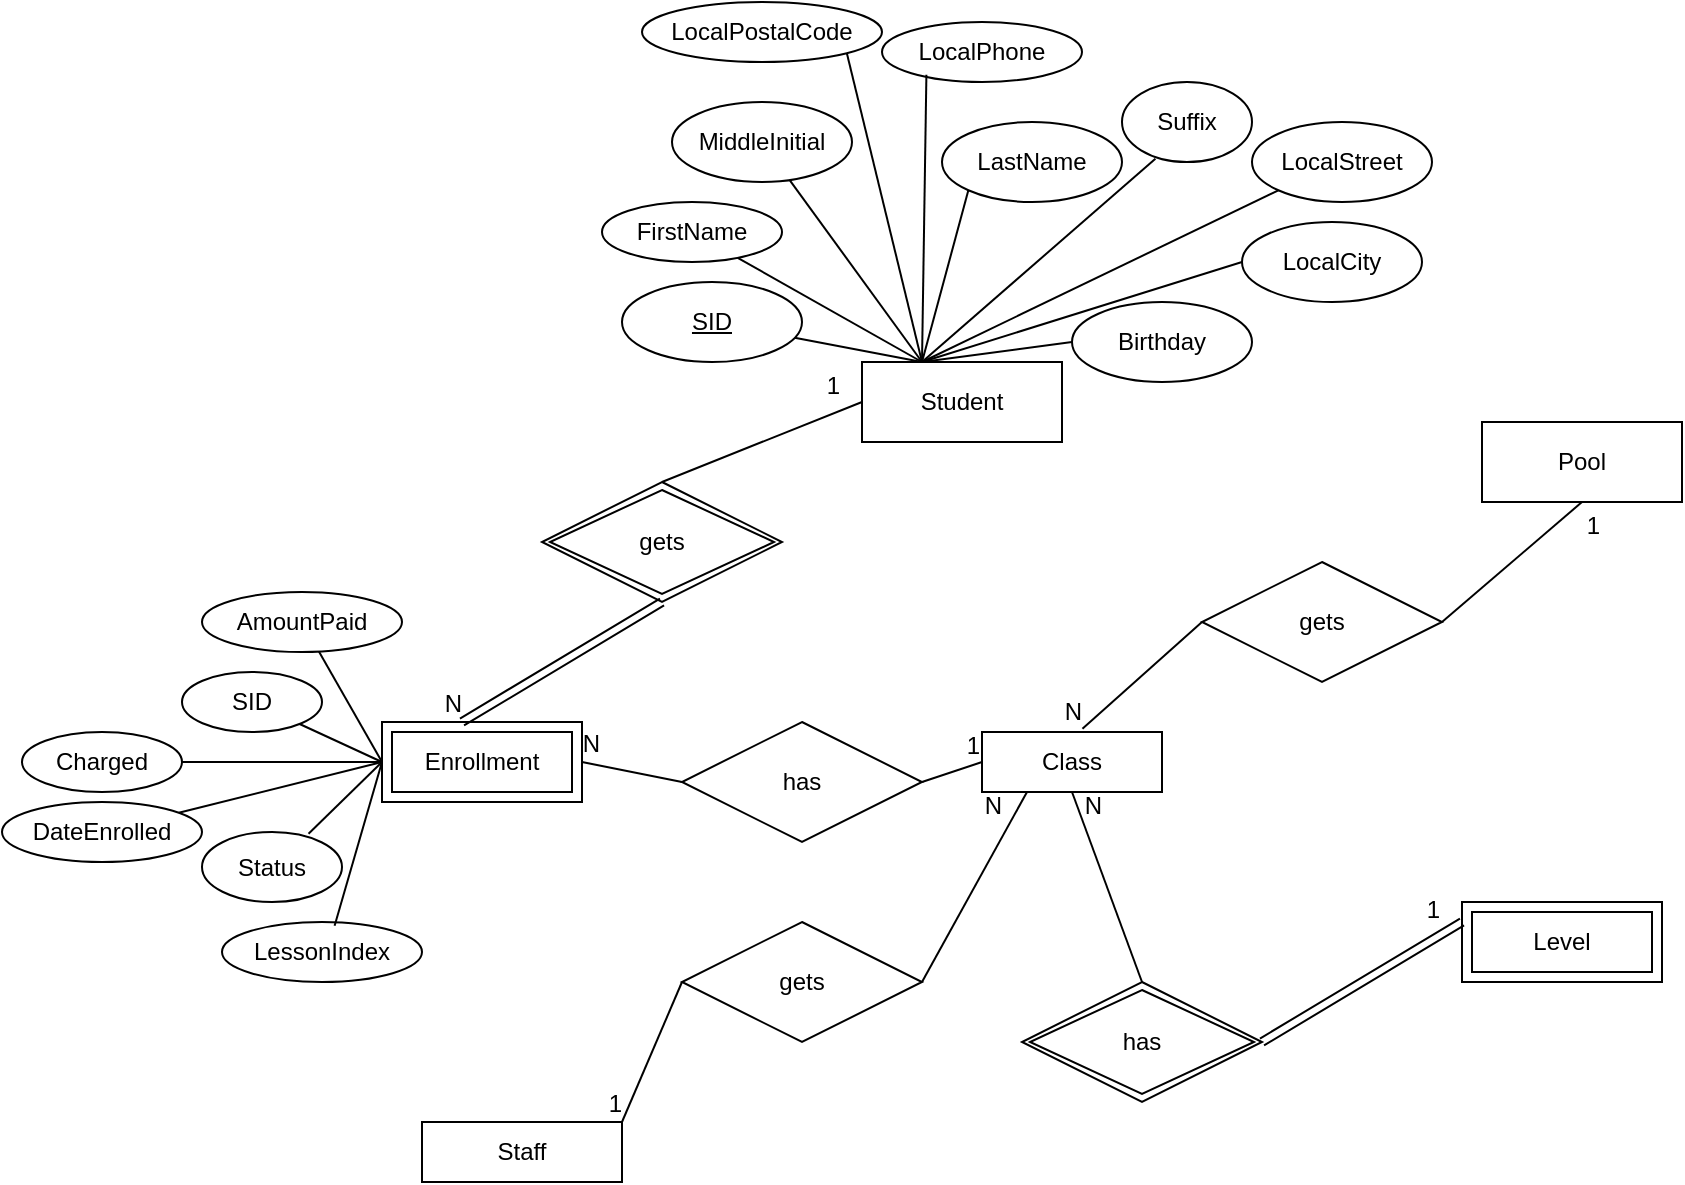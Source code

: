 <mxfile version="15.7.3" type="github">
  <diagram id="IuRK4OOVFnM3gcbih9Tb" name="Page-1">
    <mxGraphModel dx="1396" dy="335" grid="1" gridSize="10" guides="1" tooltips="1" connect="1" arrows="1" fold="1" page="1" pageScale="1" pageWidth="850" pageHeight="1100" math="0" shadow="0">
      <root>
        <mxCell id="0" />
        <mxCell id="1" parent="0" />
        <mxCell id="EqGL3WKhdZ_vhaVdY7gF-1" value="Class" style="rounded=0;whiteSpace=wrap;html=1;" vertex="1" parent="1">
          <mxGeometry x="390" y="575" width="90" height="30" as="geometry" />
        </mxCell>
        <mxCell id="EqGL3WKhdZ_vhaVdY7gF-3" value="Pool" style="rounded=0;whiteSpace=wrap;html=1;" vertex="1" parent="1">
          <mxGeometry x="640" y="420" width="100" height="40" as="geometry" />
        </mxCell>
        <mxCell id="EqGL3WKhdZ_vhaVdY7gF-4" value="Staff" style="rounded=0;whiteSpace=wrap;html=1;" vertex="1" parent="1">
          <mxGeometry x="110" y="770" width="100" height="30" as="geometry" />
        </mxCell>
        <mxCell id="EqGL3WKhdZ_vhaVdY7gF-6" value="Student" style="rounded=0;whiteSpace=wrap;html=1;" vertex="1" parent="1">
          <mxGeometry x="330" y="390" width="100" height="40" as="geometry" />
        </mxCell>
        <mxCell id="EqGL3WKhdZ_vhaVdY7gF-7" value="Enrollment" style="shape=ext;margin=3;double=1;whiteSpace=wrap;html=1;align=center;" vertex="1" parent="1">
          <mxGeometry x="90" y="570" width="100" height="40" as="geometry" />
        </mxCell>
        <mxCell id="EqGL3WKhdZ_vhaVdY7gF-8" value="Level" style="shape=ext;margin=3;double=1;whiteSpace=wrap;html=1;align=center;" vertex="1" parent="1">
          <mxGeometry x="630" y="660" width="100" height="40" as="geometry" />
        </mxCell>
        <mxCell id="EqGL3WKhdZ_vhaVdY7gF-10" value="has" style="shape=rhombus;double=1;perimeter=rhombusPerimeter;whiteSpace=wrap;html=1;align=center;" vertex="1" parent="1">
          <mxGeometry x="410" y="700" width="120" height="60" as="geometry" />
        </mxCell>
        <mxCell id="EqGL3WKhdZ_vhaVdY7gF-11" value="gets" style="shape=rhombus;double=1;perimeter=rhombusPerimeter;whiteSpace=wrap;html=1;align=center;" vertex="1" parent="1">
          <mxGeometry x="170" y="450" width="120" height="60" as="geometry" />
        </mxCell>
        <mxCell id="EqGL3WKhdZ_vhaVdY7gF-16" value="" style="shape=link;html=1;rounded=0;endArrow=none;endFill=0;entryX=0;entryY=0.25;entryDx=0;entryDy=0;exitX=1;exitY=0.5;exitDx=0;exitDy=0;" edge="1" parent="1" source="EqGL3WKhdZ_vhaVdY7gF-10" target="EqGL3WKhdZ_vhaVdY7gF-8">
          <mxGeometry relative="1" as="geometry">
            <mxPoint x="629.8" y="440" as="sourcePoint" />
            <mxPoint x="630" y="508" as="targetPoint" />
          </mxGeometry>
        </mxCell>
        <mxCell id="EqGL3WKhdZ_vhaVdY7gF-17" value="1" style="resizable=0;html=1;align=right;verticalAlign=bottom;" connectable="0" vertex="1" parent="EqGL3WKhdZ_vhaVdY7gF-16">
          <mxGeometry x="1" relative="1" as="geometry">
            <mxPoint x="-10" y="2" as="offset" />
          </mxGeometry>
        </mxCell>
        <mxCell id="EqGL3WKhdZ_vhaVdY7gF-18" value="" style="shape=link;html=1;rounded=0;endArrow=none;endFill=0;entryX=0.4;entryY=0;entryDx=0;entryDy=0;entryPerimeter=0;exitX=0.5;exitY=1;exitDx=0;exitDy=0;" edge="1" parent="1" source="EqGL3WKhdZ_vhaVdY7gF-11" target="EqGL3WKhdZ_vhaVdY7gF-7">
          <mxGeometry relative="1" as="geometry">
            <mxPoint x="130" y="500" as="sourcePoint" />
            <mxPoint x="290" y="500" as="targetPoint" />
          </mxGeometry>
        </mxCell>
        <mxCell id="EqGL3WKhdZ_vhaVdY7gF-19" value="N" style="resizable=0;html=1;align=right;verticalAlign=bottom;" connectable="0" vertex="1" parent="EqGL3WKhdZ_vhaVdY7gF-18">
          <mxGeometry x="1" relative="1" as="geometry" />
        </mxCell>
        <mxCell id="EqGL3WKhdZ_vhaVdY7gF-20" value="" style="endArrow=none;html=1;rounded=0;entryX=0;entryY=0.5;entryDx=0;entryDy=0;exitX=0.5;exitY=0;exitDx=0;exitDy=0;" edge="1" parent="1" source="EqGL3WKhdZ_vhaVdY7gF-11" target="EqGL3WKhdZ_vhaVdY7gF-6">
          <mxGeometry relative="1" as="geometry">
            <mxPoint x="280" y="450" as="sourcePoint" />
            <mxPoint x="440" y="450" as="targetPoint" />
          </mxGeometry>
        </mxCell>
        <mxCell id="EqGL3WKhdZ_vhaVdY7gF-21" value="1" style="resizable=0;html=1;align=right;verticalAlign=bottom;" connectable="0" vertex="1" parent="EqGL3WKhdZ_vhaVdY7gF-20">
          <mxGeometry x="1" relative="1" as="geometry">
            <mxPoint x="-10" as="offset" />
          </mxGeometry>
        </mxCell>
        <mxCell id="EqGL3WKhdZ_vhaVdY7gF-22" value="" style="endArrow=none;html=1;rounded=0;entryX=0.5;entryY=1;entryDx=0;entryDy=0;exitX=0.5;exitY=0;exitDx=0;exitDy=0;" edge="1" parent="1" source="EqGL3WKhdZ_vhaVdY7gF-10" target="EqGL3WKhdZ_vhaVdY7gF-1">
          <mxGeometry relative="1" as="geometry">
            <mxPoint x="600" y="440" as="sourcePoint" />
            <mxPoint x="760" y="440" as="targetPoint" />
          </mxGeometry>
        </mxCell>
        <mxCell id="EqGL3WKhdZ_vhaVdY7gF-23" value="N" style="resizable=0;html=1;align=right;verticalAlign=bottom;" connectable="0" vertex="1" parent="EqGL3WKhdZ_vhaVdY7gF-22">
          <mxGeometry x="1" relative="1" as="geometry">
            <mxPoint x="15" y="15" as="offset" />
          </mxGeometry>
        </mxCell>
        <mxCell id="EqGL3WKhdZ_vhaVdY7gF-27" value="has" style="shape=rhombus;perimeter=rhombusPerimeter;whiteSpace=wrap;html=1;align=center;" vertex="1" parent="1">
          <mxGeometry x="240" y="570" width="120" height="60" as="geometry" />
        </mxCell>
        <mxCell id="EqGL3WKhdZ_vhaVdY7gF-28" value="" style="endArrow=none;html=1;rounded=0;entryX=0;entryY=0.5;entryDx=0;entryDy=0;exitX=1;exitY=0.5;exitDx=0;exitDy=0;" edge="1" parent="1" source="EqGL3WKhdZ_vhaVdY7gF-27" target="EqGL3WKhdZ_vhaVdY7gF-1">
          <mxGeometry relative="1" as="geometry">
            <mxPoint x="330" y="620" as="sourcePoint" />
            <mxPoint x="490" y="620" as="targetPoint" />
          </mxGeometry>
        </mxCell>
        <mxCell id="EqGL3WKhdZ_vhaVdY7gF-29" value="1" style="resizable=0;html=1;align=right;verticalAlign=bottom;" connectable="0" vertex="1" parent="EqGL3WKhdZ_vhaVdY7gF-28">
          <mxGeometry x="1" relative="1" as="geometry" />
        </mxCell>
        <mxCell id="EqGL3WKhdZ_vhaVdY7gF-30" value="" style="endArrow=none;html=1;rounded=0;entryX=1;entryY=0.5;entryDx=0;entryDy=0;" edge="1" parent="1" target="EqGL3WKhdZ_vhaVdY7gF-7">
          <mxGeometry relative="1" as="geometry">
            <mxPoint x="240" y="600" as="sourcePoint" />
            <mxPoint x="490" y="620" as="targetPoint" />
          </mxGeometry>
        </mxCell>
        <mxCell id="EqGL3WKhdZ_vhaVdY7gF-31" value="N" style="resizable=0;html=1;align=right;verticalAlign=bottom;" connectable="0" vertex="1" parent="EqGL3WKhdZ_vhaVdY7gF-30">
          <mxGeometry x="1" relative="1" as="geometry">
            <mxPoint x="10" as="offset" />
          </mxGeometry>
        </mxCell>
        <mxCell id="EqGL3WKhdZ_vhaVdY7gF-32" value="gets" style="shape=rhombus;perimeter=rhombusPerimeter;whiteSpace=wrap;html=1;align=center;" vertex="1" parent="1">
          <mxGeometry x="500" y="490" width="120" height="60" as="geometry" />
        </mxCell>
        <mxCell id="EqGL3WKhdZ_vhaVdY7gF-33" value="" style="endArrow=none;html=1;rounded=0;entryX=0.5;entryY=1;entryDx=0;entryDy=0;exitX=1;exitY=0.5;exitDx=0;exitDy=0;" edge="1" parent="1" source="EqGL3WKhdZ_vhaVdY7gF-32" target="EqGL3WKhdZ_vhaVdY7gF-3">
          <mxGeometry relative="1" as="geometry">
            <mxPoint x="480" y="520" as="sourcePoint" />
            <mxPoint x="640" y="520" as="targetPoint" />
          </mxGeometry>
        </mxCell>
        <mxCell id="EqGL3WKhdZ_vhaVdY7gF-34" value="1" style="resizable=0;html=1;align=right;verticalAlign=bottom;" connectable="0" vertex="1" parent="EqGL3WKhdZ_vhaVdY7gF-33">
          <mxGeometry x="1" relative="1" as="geometry">
            <mxPoint x="10" y="20" as="offset" />
          </mxGeometry>
        </mxCell>
        <mxCell id="EqGL3WKhdZ_vhaVdY7gF-35" value="" style="endArrow=none;html=1;rounded=0;exitX=0;exitY=0.5;exitDx=0;exitDy=0;entryX=0.558;entryY=-0.053;entryDx=0;entryDy=0;entryPerimeter=0;" edge="1" parent="1" source="EqGL3WKhdZ_vhaVdY7gF-32" target="EqGL3WKhdZ_vhaVdY7gF-1">
          <mxGeometry relative="1" as="geometry">
            <mxPoint x="480" y="520" as="sourcePoint" />
            <mxPoint x="440" y="570" as="targetPoint" />
          </mxGeometry>
        </mxCell>
        <mxCell id="EqGL3WKhdZ_vhaVdY7gF-36" value="N" style="resizable=0;html=1;align=right;verticalAlign=bottom;" connectable="0" vertex="1" parent="EqGL3WKhdZ_vhaVdY7gF-35">
          <mxGeometry x="1" relative="1" as="geometry" />
        </mxCell>
        <mxCell id="EqGL3WKhdZ_vhaVdY7gF-37" value="gets" style="shape=rhombus;perimeter=rhombusPerimeter;whiteSpace=wrap;html=1;align=center;" vertex="1" parent="1">
          <mxGeometry x="240" y="670" width="120" height="60" as="geometry" />
        </mxCell>
        <mxCell id="EqGL3WKhdZ_vhaVdY7gF-38" value="" style="endArrow=none;html=1;rounded=0;exitX=1;exitY=0.5;exitDx=0;exitDy=0;entryX=0.25;entryY=1;entryDx=0;entryDy=0;" edge="1" parent="1" source="EqGL3WKhdZ_vhaVdY7gF-37" target="EqGL3WKhdZ_vhaVdY7gF-1">
          <mxGeometry relative="1" as="geometry">
            <mxPoint x="330" y="620" as="sourcePoint" />
            <mxPoint x="490" y="620" as="targetPoint" />
          </mxGeometry>
        </mxCell>
        <mxCell id="EqGL3WKhdZ_vhaVdY7gF-39" value="N" style="resizable=0;html=1;align=right;verticalAlign=bottom;" connectable="0" vertex="1" parent="EqGL3WKhdZ_vhaVdY7gF-38">
          <mxGeometry x="1" relative="1" as="geometry">
            <mxPoint x="-12" y="15" as="offset" />
          </mxGeometry>
        </mxCell>
        <mxCell id="EqGL3WKhdZ_vhaVdY7gF-40" value="" style="endArrow=none;html=1;rounded=0;exitX=0;exitY=0.5;exitDx=0;exitDy=0;" edge="1" parent="1" source="EqGL3WKhdZ_vhaVdY7gF-37">
          <mxGeometry relative="1" as="geometry">
            <mxPoint x="230" y="700" as="sourcePoint" />
            <mxPoint x="210" y="770" as="targetPoint" />
          </mxGeometry>
        </mxCell>
        <mxCell id="EqGL3WKhdZ_vhaVdY7gF-41" value="1" style="resizable=0;html=1;align=right;verticalAlign=bottom;" connectable="0" vertex="1" parent="EqGL3WKhdZ_vhaVdY7gF-40">
          <mxGeometry x="1" relative="1" as="geometry" />
        </mxCell>
        <mxCell id="EqGL3WKhdZ_vhaVdY7gF-43" value="SID" style="ellipse;whiteSpace=wrap;html=1;align=center;fontStyle=4;" vertex="1" parent="1">
          <mxGeometry x="210" y="350" width="90" height="40" as="geometry" />
        </mxCell>
        <mxCell id="EqGL3WKhdZ_vhaVdY7gF-44" value="FirstName" style="ellipse;whiteSpace=wrap;html=1;align=center;" vertex="1" parent="1">
          <mxGeometry x="200" y="310" width="90" height="30" as="geometry" />
        </mxCell>
        <mxCell id="EqGL3WKhdZ_vhaVdY7gF-45" value="MiddleInitial" style="ellipse;whiteSpace=wrap;html=1;align=center;" vertex="1" parent="1">
          <mxGeometry x="235" y="260" width="90" height="40" as="geometry" />
        </mxCell>
        <mxCell id="EqGL3WKhdZ_vhaVdY7gF-46" value="LastName" style="ellipse;whiteSpace=wrap;html=1;align=center;" vertex="1" parent="1">
          <mxGeometry x="370" y="270" width="90" height="40" as="geometry" />
        </mxCell>
        <mxCell id="EqGL3WKhdZ_vhaVdY7gF-47" value="Suffix" style="ellipse;whiteSpace=wrap;html=1;align=center;" vertex="1" parent="1">
          <mxGeometry x="460" y="250" width="65" height="40" as="geometry" />
        </mxCell>
        <mxCell id="EqGL3WKhdZ_vhaVdY7gF-48" value="Birthday" style="ellipse;whiteSpace=wrap;html=1;align=center;" vertex="1" parent="1">
          <mxGeometry x="435" y="360" width="90" height="40" as="geometry" />
        </mxCell>
        <mxCell id="EqGL3WKhdZ_vhaVdY7gF-49" value="LocalStreet" style="ellipse;whiteSpace=wrap;html=1;align=center;" vertex="1" parent="1">
          <mxGeometry x="525" y="270" width="90" height="40" as="geometry" />
        </mxCell>
        <mxCell id="EqGL3WKhdZ_vhaVdY7gF-50" value="LocalCity" style="ellipse;whiteSpace=wrap;html=1;align=center;" vertex="1" parent="1">
          <mxGeometry x="520" y="320" width="90" height="40" as="geometry" />
        </mxCell>
        <mxCell id="EqGL3WKhdZ_vhaVdY7gF-51" value="LocalPostalCode" style="ellipse;whiteSpace=wrap;html=1;align=center;" vertex="1" parent="1">
          <mxGeometry x="220" y="210" width="120" height="30" as="geometry" />
        </mxCell>
        <mxCell id="EqGL3WKhdZ_vhaVdY7gF-52" value="LocalPhone" style="ellipse;whiteSpace=wrap;html=1;align=center;" vertex="1" parent="1">
          <mxGeometry x="340" y="220" width="100" height="30" as="geometry" />
        </mxCell>
        <mxCell id="EqGL3WKhdZ_vhaVdY7gF-54" value="" style="endArrow=none;html=1;rounded=0;" edge="1" parent="1" source="EqGL3WKhdZ_vhaVdY7gF-43">
          <mxGeometry relative="1" as="geometry">
            <mxPoint x="370" y="320" as="sourcePoint" />
            <mxPoint x="360" y="390" as="targetPoint" />
          </mxGeometry>
        </mxCell>
        <mxCell id="EqGL3WKhdZ_vhaVdY7gF-55" value="" style="endArrow=none;html=1;rounded=0;" edge="1" parent="1" target="EqGL3WKhdZ_vhaVdY7gF-44">
          <mxGeometry relative="1" as="geometry">
            <mxPoint x="360" y="390" as="sourcePoint" />
            <mxPoint x="530" y="320" as="targetPoint" />
          </mxGeometry>
        </mxCell>
        <mxCell id="EqGL3WKhdZ_vhaVdY7gF-56" value="" style="endArrow=none;html=1;rounded=0;entryX=0;entryY=0.5;entryDx=0;entryDy=0;" edge="1" parent="1" target="EqGL3WKhdZ_vhaVdY7gF-48">
          <mxGeometry relative="1" as="geometry">
            <mxPoint x="360" y="390" as="sourcePoint" />
            <mxPoint x="530" y="320" as="targetPoint" />
          </mxGeometry>
        </mxCell>
        <mxCell id="EqGL3WKhdZ_vhaVdY7gF-57" value="" style="endArrow=none;html=1;rounded=0;entryX=0;entryY=0.5;entryDx=0;entryDy=0;" edge="1" parent="1" target="EqGL3WKhdZ_vhaVdY7gF-50">
          <mxGeometry relative="1" as="geometry">
            <mxPoint x="360" y="390" as="sourcePoint" />
            <mxPoint x="530" y="320" as="targetPoint" />
          </mxGeometry>
        </mxCell>
        <mxCell id="EqGL3WKhdZ_vhaVdY7gF-58" value="" style="endArrow=none;html=1;rounded=0;entryX=0;entryY=1;entryDx=0;entryDy=0;" edge="1" parent="1" target="EqGL3WKhdZ_vhaVdY7gF-49">
          <mxGeometry relative="1" as="geometry">
            <mxPoint x="360" y="390" as="sourcePoint" />
            <mxPoint x="530" y="320" as="targetPoint" />
          </mxGeometry>
        </mxCell>
        <mxCell id="EqGL3WKhdZ_vhaVdY7gF-59" value="" style="endArrow=none;html=1;rounded=0;entryX=0.257;entryY=0.959;entryDx=0;entryDy=0;entryPerimeter=0;" edge="1" parent="1" target="EqGL3WKhdZ_vhaVdY7gF-47">
          <mxGeometry relative="1" as="geometry">
            <mxPoint x="360" y="390" as="sourcePoint" />
            <mxPoint x="530" y="320" as="targetPoint" />
          </mxGeometry>
        </mxCell>
        <mxCell id="EqGL3WKhdZ_vhaVdY7gF-60" value="" style="endArrow=none;html=1;rounded=0;" edge="1" parent="1" target="EqGL3WKhdZ_vhaVdY7gF-45">
          <mxGeometry relative="1" as="geometry">
            <mxPoint x="360" y="390" as="sourcePoint" />
            <mxPoint x="530" y="320" as="targetPoint" />
          </mxGeometry>
        </mxCell>
        <mxCell id="EqGL3WKhdZ_vhaVdY7gF-61" value="" style="endArrow=none;html=1;rounded=0;entryX=0;entryY=1;entryDx=0;entryDy=0;" edge="1" parent="1" target="EqGL3WKhdZ_vhaVdY7gF-46">
          <mxGeometry relative="1" as="geometry">
            <mxPoint x="360" y="390" as="sourcePoint" />
            <mxPoint x="530" y="320" as="targetPoint" />
          </mxGeometry>
        </mxCell>
        <mxCell id="EqGL3WKhdZ_vhaVdY7gF-62" value="" style="endArrow=none;html=1;rounded=0;entryX=1;entryY=1;entryDx=0;entryDy=0;" edge="1" parent="1" target="EqGL3WKhdZ_vhaVdY7gF-51">
          <mxGeometry relative="1" as="geometry">
            <mxPoint x="360" y="390" as="sourcePoint" />
            <mxPoint x="530" y="320" as="targetPoint" />
          </mxGeometry>
        </mxCell>
        <mxCell id="EqGL3WKhdZ_vhaVdY7gF-63" value="" style="endArrow=none;html=1;rounded=0;entryX=0.222;entryY=0.879;entryDx=0;entryDy=0;entryPerimeter=0;" edge="1" parent="1" target="EqGL3WKhdZ_vhaVdY7gF-52">
          <mxGeometry relative="1" as="geometry">
            <mxPoint x="360" y="390" as="sourcePoint" />
            <mxPoint x="530" y="320" as="targetPoint" />
          </mxGeometry>
        </mxCell>
        <mxCell id="EqGL3WKhdZ_vhaVdY7gF-65" value="SID" style="ellipse;whiteSpace=wrap;html=1;align=center;" vertex="1" parent="1">
          <mxGeometry x="-10" y="545" width="70" height="30" as="geometry" />
        </mxCell>
        <mxCell id="EqGL3WKhdZ_vhaVdY7gF-66" value="LessonIndex" style="ellipse;whiteSpace=wrap;html=1;align=center;" vertex="1" parent="1">
          <mxGeometry x="10" y="670" width="100" height="30" as="geometry" />
        </mxCell>
        <mxCell id="EqGL3WKhdZ_vhaVdY7gF-67" value="Status" style="ellipse;whiteSpace=wrap;html=1;align=center;" vertex="1" parent="1">
          <mxGeometry y="625" width="70" height="35" as="geometry" />
        </mxCell>
        <mxCell id="EqGL3WKhdZ_vhaVdY7gF-69" value="Charged" style="ellipse;whiteSpace=wrap;html=1;align=center;" vertex="1" parent="1">
          <mxGeometry x="-90" y="575" width="80" height="30" as="geometry" />
        </mxCell>
        <mxCell id="EqGL3WKhdZ_vhaVdY7gF-71" value="AmountPaid" style="ellipse;whiteSpace=wrap;html=1;align=center;" vertex="1" parent="1">
          <mxGeometry y="505" width="100" height="30" as="geometry" />
        </mxCell>
        <mxCell id="EqGL3WKhdZ_vhaVdY7gF-72" value="DateEnrolled" style="ellipse;whiteSpace=wrap;html=1;align=center;" vertex="1" parent="1">
          <mxGeometry x="-100" y="610" width="100" height="30" as="geometry" />
        </mxCell>
        <mxCell id="EqGL3WKhdZ_vhaVdY7gF-73" value="" style="endArrow=none;html=1;rounded=0;entryX=0;entryY=0.5;entryDx=0;entryDy=0;" edge="1" parent="1" source="EqGL3WKhdZ_vhaVdY7gF-65" target="EqGL3WKhdZ_vhaVdY7gF-7">
          <mxGeometry relative="1" as="geometry">
            <mxPoint x="70" y="640" as="sourcePoint" />
            <mxPoint x="230" y="640" as="targetPoint" />
          </mxGeometry>
        </mxCell>
        <mxCell id="EqGL3WKhdZ_vhaVdY7gF-74" value="" style="endArrow=none;html=1;rounded=0;" edge="1" parent="1" source="EqGL3WKhdZ_vhaVdY7gF-71">
          <mxGeometry relative="1" as="geometry">
            <mxPoint x="70" y="640" as="sourcePoint" />
            <mxPoint x="90" y="590" as="targetPoint" />
          </mxGeometry>
        </mxCell>
        <mxCell id="EqGL3WKhdZ_vhaVdY7gF-75" value="" style="endArrow=none;html=1;rounded=0;exitX=0;exitY=0.5;exitDx=0;exitDy=0;entryX=0.761;entryY=0.026;entryDx=0;entryDy=0;entryPerimeter=0;" edge="1" parent="1" source="EqGL3WKhdZ_vhaVdY7gF-7" target="EqGL3WKhdZ_vhaVdY7gF-67">
          <mxGeometry relative="1" as="geometry">
            <mxPoint x="70" y="640" as="sourcePoint" />
            <mxPoint x="230" y="640" as="targetPoint" />
          </mxGeometry>
        </mxCell>
        <mxCell id="EqGL3WKhdZ_vhaVdY7gF-76" value="" style="endArrow=none;html=1;rounded=0;exitX=0;exitY=0.5;exitDx=0;exitDy=0;" edge="1" parent="1" source="EqGL3WKhdZ_vhaVdY7gF-7" target="EqGL3WKhdZ_vhaVdY7gF-69">
          <mxGeometry relative="1" as="geometry">
            <mxPoint x="70" y="640" as="sourcePoint" />
            <mxPoint x="230" y="640" as="targetPoint" />
          </mxGeometry>
        </mxCell>
        <mxCell id="EqGL3WKhdZ_vhaVdY7gF-77" value="" style="endArrow=none;html=1;rounded=0;entryX=0.563;entryY=0.062;entryDx=0;entryDy=0;entryPerimeter=0;" edge="1" parent="1" target="EqGL3WKhdZ_vhaVdY7gF-66">
          <mxGeometry relative="1" as="geometry">
            <mxPoint x="90" y="590" as="sourcePoint" />
            <mxPoint x="70" y="680" as="targetPoint" />
          </mxGeometry>
        </mxCell>
        <mxCell id="EqGL3WKhdZ_vhaVdY7gF-78" value="" style="endArrow=none;html=1;rounded=0;" edge="1" parent="1" target="EqGL3WKhdZ_vhaVdY7gF-72">
          <mxGeometry relative="1" as="geometry">
            <mxPoint x="90" y="590" as="sourcePoint" />
            <mxPoint x="230" y="640" as="targetPoint" />
          </mxGeometry>
        </mxCell>
      </root>
    </mxGraphModel>
  </diagram>
</mxfile>
